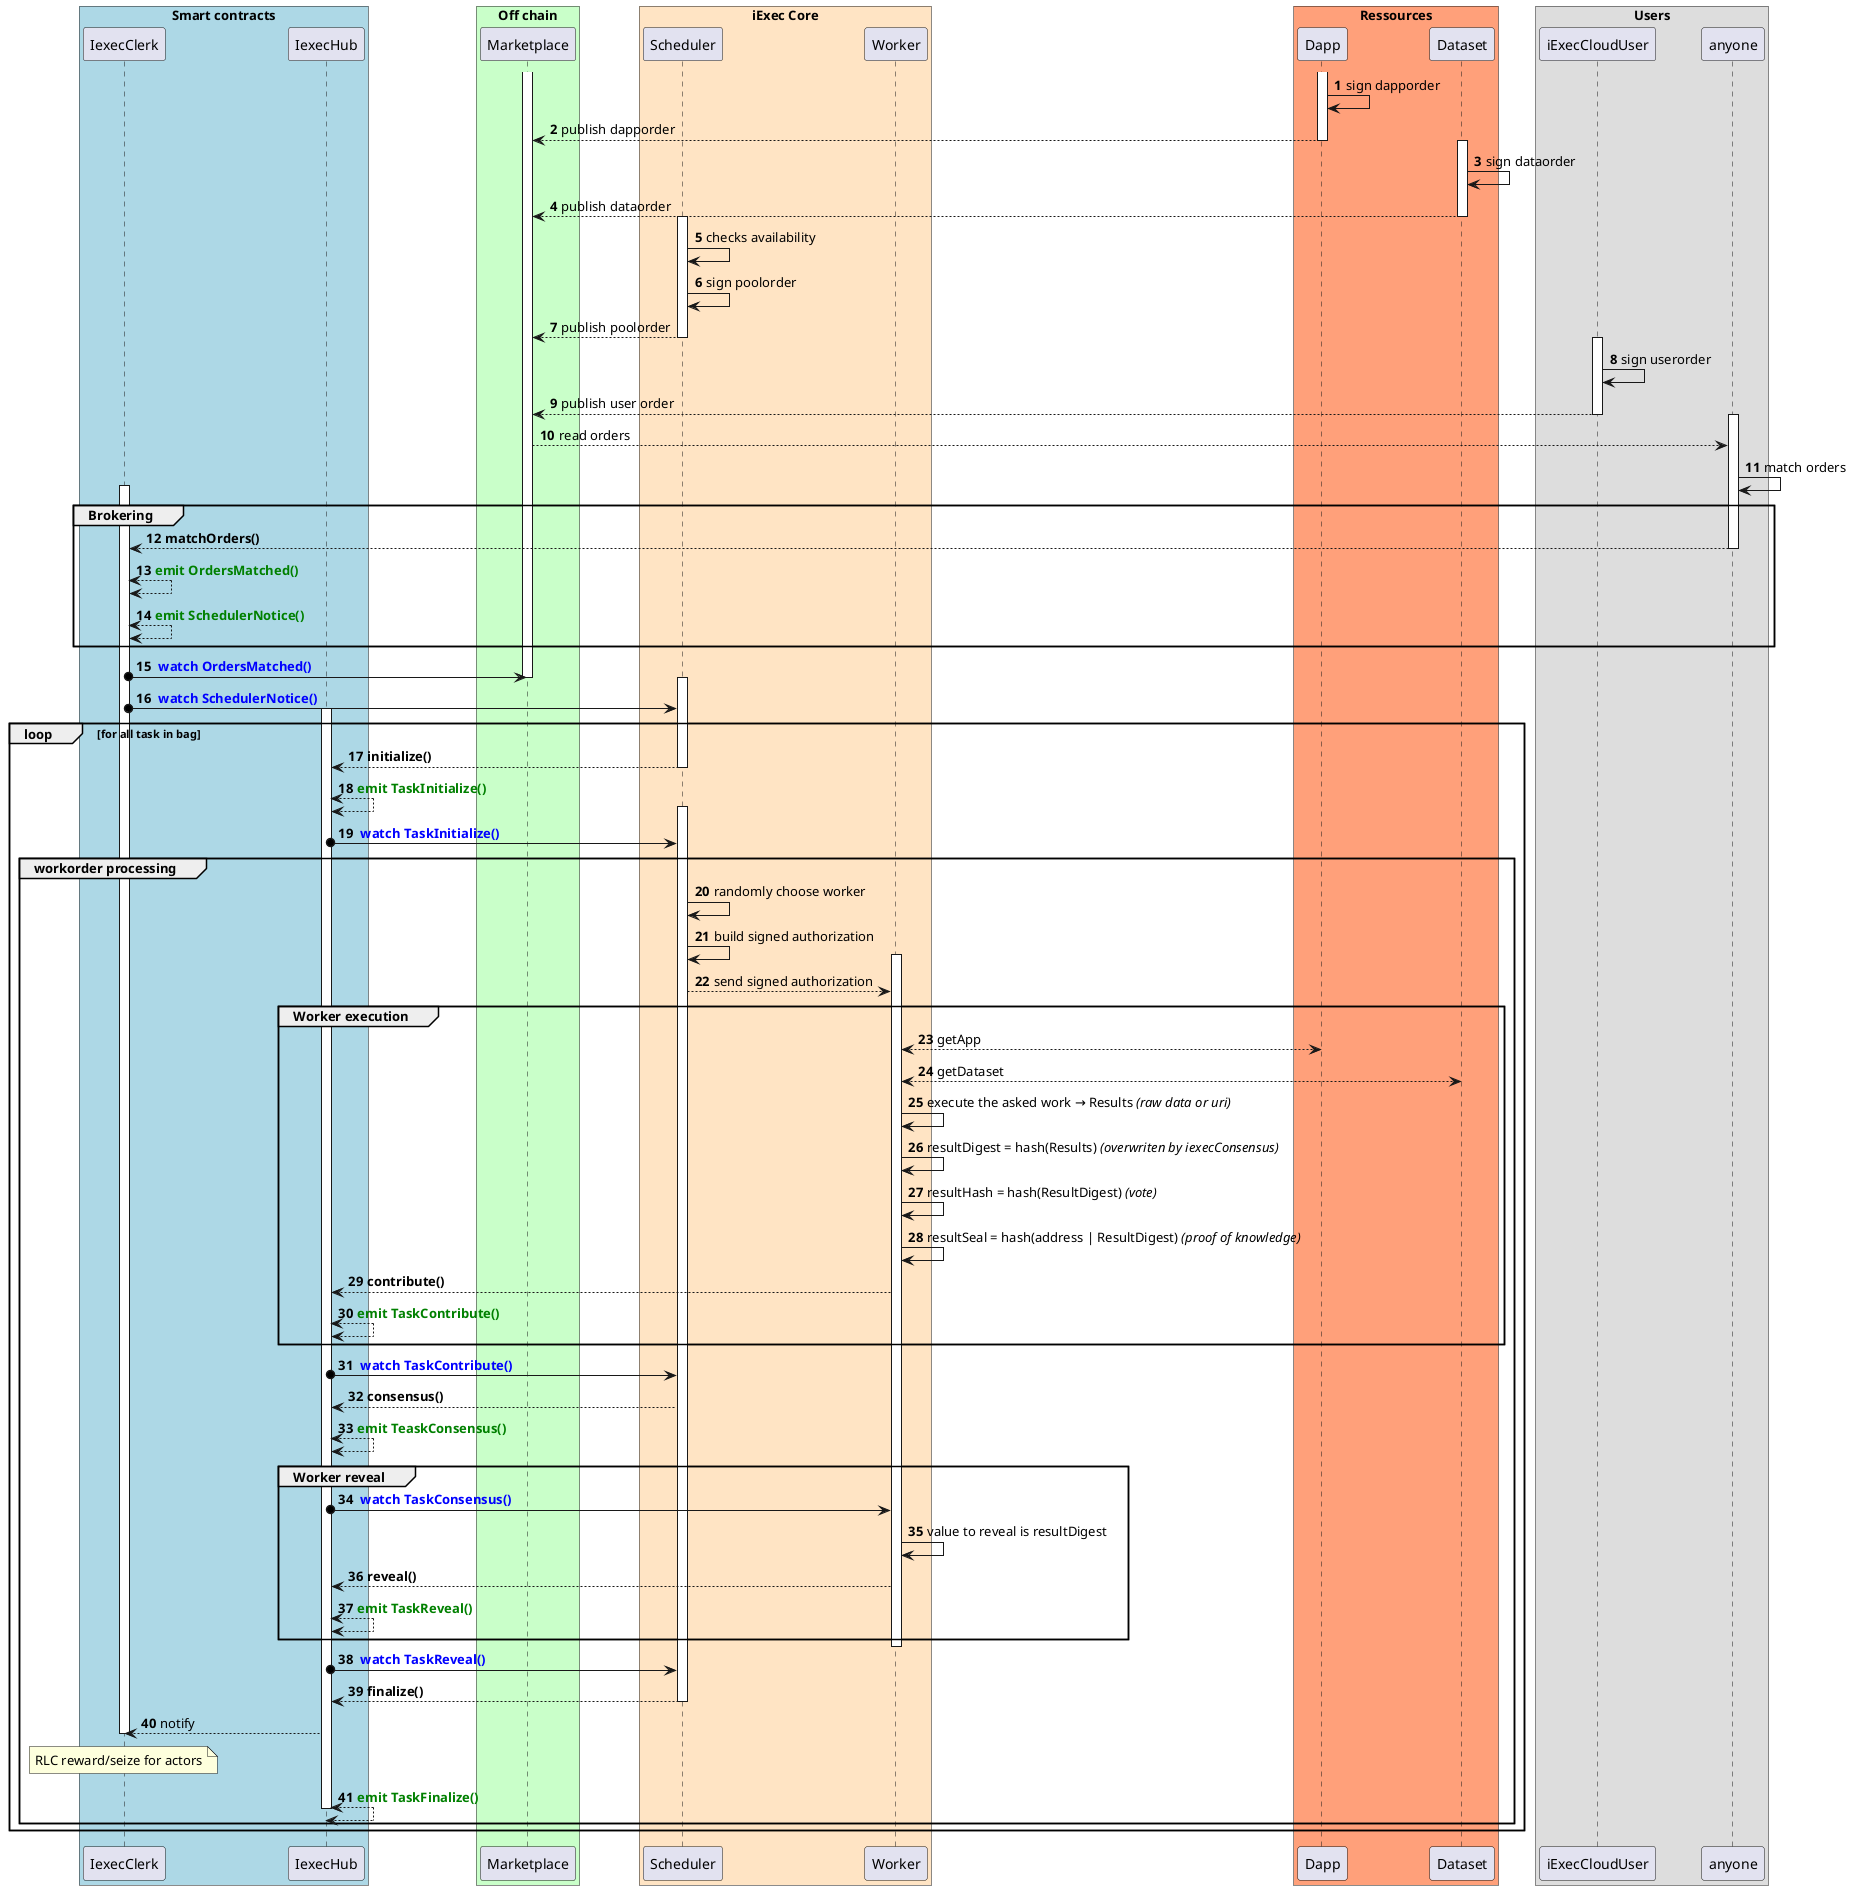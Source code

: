 @startuml
box "Smart contracts" #LightBlue
	participant IexecClerk
	participant IexecHub
end box

box "Off chain" #TECHNOLOGY
	participant Marketplace
end box

box "iExec Core" #Bisque
	participant Scheduler
	participant Worker
end box

box "Ressources" #LightSalmon
	participant Dapp
	participant Dataset
end box

box "Users"
	participant iExecCloudUser
	participant anyone
end box

skinparam sequenceGroupBodyBackgroundColor transparent

autonumber

activate Marketplace

activate Dapp
Dapp -> Dapp : sign dapporder
Dapp --> Marketplace : publish dapporder
deactivate Dapp

activate Dataset
Dataset -> Dataset : sign dataorder
Dataset --> Marketplace : publish dataorder
deactivate Dataset

activate Scheduler
Scheduler -> Scheduler : checks availability
Scheduler -> Scheduler : sign poolorder
Scheduler --> Marketplace : publish poolorder
deactivate Scheduler

activate iExecCloudUser
iExecCloudUser -> iExecCloudUser : sign userorder
iExecCloudUser --> Marketplace : publish user order
deactivate iExecCloudUser

activate anyone
Marketplace --> anyone  : read orders
anyone -> anyone : match orders
activate IexecClerk

group Brokering
	anyone --> IexecClerk : <b>matchOrders()
	deactivate anyone
	IexecClerk <--> IexecClerk : <font color=green><b>emit OrdersMatched()
	IexecClerk <--> IexecClerk : <font color=green><b>emit SchedulerNotice()
end

IexecClerk o-> Marketplace : <font color=blue><b> watch OrdersMatched()
deactivate Marketplace
activate Scheduler
IexecClerk o-> Scheduler : <font color=blue><b> watch SchedulerNotice()
activate IexecHub

loop for all task in bag

	Scheduler --> IexecHub : <b>initialize()
	deactivate Scheduler
	IexecHub <--> IexecHub : <font color=green><b>emit TaskInitialize()
	activate Scheduler
	IexecHub o-> Scheduler : <font color=blue><b> watch TaskInitialize()

	group workorder processing
		Scheduler -> Scheduler : randomly choose worker
		Scheduler -> Scheduler : build signed authorization
		activate Worker
		Scheduler --> Worker : send signed authorization

		group Worker execution
			Worker  <--> Dapp : getApp
			Worker  <--> Dataset : getDataset
			Worker -> Worker : execute the asked work → Results //(raw data or uri)//
			Worker -> Worker : resultDigest = hash(Results) //(overwriten by iexecConsensus)//
			Worker -> Worker : resultHash = hash(ResultDigest) //(vote)//
			Worker -> Worker : resultSeal = hash(address | ResultDigest) //(proof of knowledge)//
			Worker --> IexecHub : <b>contribute()
			IexecHub <--> IexecHub : <font color=green><b>emit TaskContribute()
		end

		IexecHub o-> Scheduler : <font color=blue><b> watch TaskContribute()
		Scheduler --> IexecHub : <b>consensus()
		IexecHub <--> IexecHub : <font color=green><b>emit TeaskConsensus()

		group Worker reveal
			IexecHub o-> Worker : <font color=blue><b> watch TaskConsensus()
			Worker -> Worker : value to reveal is resultDigest
			Worker --> IexecHub : <b>reveal()
			IexecHub <--> IexecHub : <font color=green><b>emit TaskReveal()
			end

		deactivate  Worker

		IexecHub o-> Scheduler : <font color=blue><b> watch TaskReveal()
		Scheduler --> IexecHub : <b>finalize()
		deactivate Scheduler
		IexecHub --> IexecClerk : notify
		note over IexecClerk : RLC reward/seize for actors
		deactivate IexecClerk
		IexecHub <--> IexecHub : <font color=green><b>emit TaskFinalize()
		deactivate IexecHub

	end
end
@enduml

